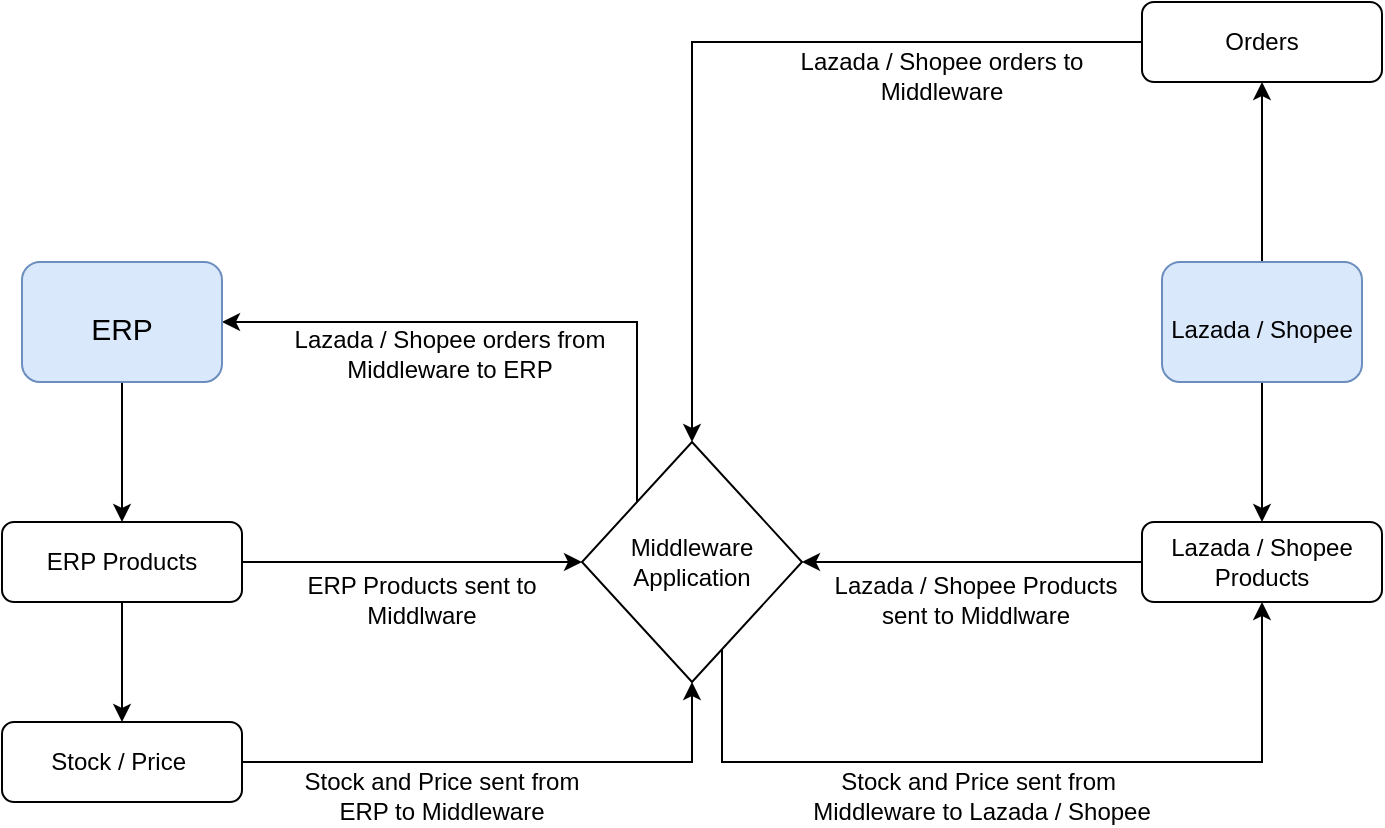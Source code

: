<mxfile version="21.5.2" type="github">
  <diagram id="C5RBs43oDa-KdzZeNtuy" name="Page-1">
    <mxGraphModel dx="954" dy="617" grid="1" gridSize="10" guides="1" tooltips="1" connect="1" arrows="1" fold="1" page="1" pageScale="1" pageWidth="827" pageHeight="1169" math="0" shadow="0">
      <root>
        <mxCell id="WIyWlLk6GJQsqaUBKTNV-0" />
        <mxCell id="WIyWlLk6GJQsqaUBKTNV-1" parent="WIyWlLk6GJQsqaUBKTNV-0" />
        <mxCell id="pgUp7VeLRqDGHtReZ7An-6" style="edgeStyle=orthogonalEdgeStyle;rounded=0;orthogonalLoop=1;jettySize=auto;html=1;entryX=0;entryY=0.5;entryDx=0;entryDy=0;" edge="1" parent="WIyWlLk6GJQsqaUBKTNV-1" source="pgUp7VeLRqDGHtReZ7An-0" target="pgUp7VeLRqDGHtReZ7An-2">
          <mxGeometry relative="1" as="geometry">
            <Array as="points">
              <mxPoint x="320" y="320" />
            </Array>
          </mxGeometry>
        </mxCell>
        <mxCell id="pgUp7VeLRqDGHtReZ7An-16" style="edgeStyle=orthogonalEdgeStyle;rounded=0;orthogonalLoop=1;jettySize=auto;html=1;entryX=0.5;entryY=0;entryDx=0;entryDy=0;" edge="1" parent="WIyWlLk6GJQsqaUBKTNV-1" source="pgUp7VeLRqDGHtReZ7An-0" target="pgUp7VeLRqDGHtReZ7An-15">
          <mxGeometry relative="1" as="geometry" />
        </mxCell>
        <mxCell id="pgUp7VeLRqDGHtReZ7An-0" value="ERP Products" style="rounded=1;whiteSpace=wrap;html=1;fontSize=12;glass=0;strokeWidth=1;shadow=0;" vertex="1" parent="WIyWlLk6GJQsqaUBKTNV-1">
          <mxGeometry x="110" y="300" width="120" height="40" as="geometry" />
        </mxCell>
        <mxCell id="pgUp7VeLRqDGHtReZ7An-10" style="edgeStyle=orthogonalEdgeStyle;rounded=0;orthogonalLoop=1;jettySize=auto;html=1;entryX=1;entryY=0.5;entryDx=0;entryDy=0;" edge="1" parent="WIyWlLk6GJQsqaUBKTNV-1" source="pgUp7VeLRqDGHtReZ7An-1" target="pgUp7VeLRqDGHtReZ7An-2">
          <mxGeometry relative="1" as="geometry" />
        </mxCell>
        <mxCell id="pgUp7VeLRqDGHtReZ7An-1" value="Lazada / Shopee&lt;br&gt;Products" style="rounded=1;whiteSpace=wrap;html=1;fontSize=12;glass=0;strokeWidth=1;shadow=0;" vertex="1" parent="WIyWlLk6GJQsqaUBKTNV-1">
          <mxGeometry x="680" y="300" width="120" height="40" as="geometry" />
        </mxCell>
        <mxCell id="pgUp7VeLRqDGHtReZ7An-26" style="edgeStyle=orthogonalEdgeStyle;rounded=0;orthogonalLoop=1;jettySize=auto;html=1;exitX=0;exitY=0;exitDx=0;exitDy=0;entryX=1;entryY=0.5;entryDx=0;entryDy=0;" edge="1" parent="WIyWlLk6GJQsqaUBKTNV-1" source="pgUp7VeLRqDGHtReZ7An-2" target="pgUp7VeLRqDGHtReZ7An-11">
          <mxGeometry relative="1" as="geometry">
            <Array as="points">
              <mxPoint x="428" y="200" />
            </Array>
          </mxGeometry>
        </mxCell>
        <mxCell id="pgUp7VeLRqDGHtReZ7An-30" style="edgeStyle=orthogonalEdgeStyle;rounded=0;orthogonalLoop=1;jettySize=auto;html=1;exitX=1;exitY=1;exitDx=0;exitDy=0;entryX=0.5;entryY=1;entryDx=0;entryDy=0;" edge="1" parent="WIyWlLk6GJQsqaUBKTNV-1" source="pgUp7VeLRqDGHtReZ7An-2" target="pgUp7VeLRqDGHtReZ7An-1">
          <mxGeometry relative="1" as="geometry">
            <Array as="points">
              <mxPoint x="470" y="350" />
              <mxPoint x="470" y="420" />
              <mxPoint x="740" y="420" />
            </Array>
          </mxGeometry>
        </mxCell>
        <mxCell id="pgUp7VeLRqDGHtReZ7An-2" value="Middleware Application" style="rhombus;whiteSpace=wrap;html=1;" vertex="1" parent="WIyWlLk6GJQsqaUBKTNV-1">
          <mxGeometry x="400" y="260" width="110" height="120" as="geometry" />
        </mxCell>
        <mxCell id="pgUp7VeLRqDGHtReZ7An-13" style="edgeStyle=orthogonalEdgeStyle;rounded=0;orthogonalLoop=1;jettySize=auto;html=1;entryX=0.5;entryY=0;entryDx=0;entryDy=0;" edge="1" parent="WIyWlLk6GJQsqaUBKTNV-1" source="pgUp7VeLRqDGHtReZ7An-11" target="pgUp7VeLRqDGHtReZ7An-0">
          <mxGeometry relative="1" as="geometry" />
        </mxCell>
        <mxCell id="pgUp7VeLRqDGHtReZ7An-11" value="&lt;p style=&quot;line-height: 100%;&quot;&gt;&lt;font style=&quot;font-size: 15px;&quot; color=&quot;#000000&quot;&gt;ERP&lt;/font&gt;&lt;/p&gt;" style="rounded=1;whiteSpace=wrap;html=1;strokeColor=#6c8ebf;fontFamily=Helvetica;fontSize=32;fontColor=default;fillColor=#dae8fc;" vertex="1" parent="WIyWlLk6GJQsqaUBKTNV-1">
          <mxGeometry x="120" y="170" width="100" height="60" as="geometry" />
        </mxCell>
        <mxCell id="pgUp7VeLRqDGHtReZ7An-14" style="edgeStyle=orthogonalEdgeStyle;rounded=0;orthogonalLoop=1;jettySize=auto;html=1;entryX=0.5;entryY=0;entryDx=0;entryDy=0;" edge="1" parent="WIyWlLk6GJQsqaUBKTNV-1" source="pgUp7VeLRqDGHtReZ7An-12" target="pgUp7VeLRqDGHtReZ7An-1">
          <mxGeometry relative="1" as="geometry" />
        </mxCell>
        <mxCell id="pgUp7VeLRqDGHtReZ7An-23" style="edgeStyle=orthogonalEdgeStyle;rounded=0;orthogonalLoop=1;jettySize=auto;html=1;" edge="1" parent="WIyWlLk6GJQsqaUBKTNV-1" source="pgUp7VeLRqDGHtReZ7An-12" target="pgUp7VeLRqDGHtReZ7An-22">
          <mxGeometry relative="1" as="geometry" />
        </mxCell>
        <mxCell id="pgUp7VeLRqDGHtReZ7An-12" value="&lt;p style=&quot;line-height: 100%;&quot;&gt;&lt;font style=&quot;font-size: 12px;&quot; color=&quot;#000000&quot;&gt;Lazada / Shopee&lt;/font&gt;&lt;/p&gt;" style="rounded=1;whiteSpace=wrap;html=1;strokeColor=#6c8ebf;fontFamily=Helvetica;fontSize=32;fontColor=default;fillColor=#dae8fc;" vertex="1" parent="WIyWlLk6GJQsqaUBKTNV-1">
          <mxGeometry x="690" y="170" width="100" height="60" as="geometry" />
        </mxCell>
        <mxCell id="pgUp7VeLRqDGHtReZ7An-17" style="edgeStyle=orthogonalEdgeStyle;rounded=0;orthogonalLoop=1;jettySize=auto;html=1;entryX=0.5;entryY=1;entryDx=0;entryDy=0;" edge="1" parent="WIyWlLk6GJQsqaUBKTNV-1" source="pgUp7VeLRqDGHtReZ7An-15" target="pgUp7VeLRqDGHtReZ7An-2">
          <mxGeometry relative="1" as="geometry" />
        </mxCell>
        <mxCell id="pgUp7VeLRqDGHtReZ7An-15" value="Stock / Price&amp;nbsp;" style="rounded=1;whiteSpace=wrap;html=1;fontSize=12;glass=0;strokeWidth=1;shadow=0;" vertex="1" parent="WIyWlLk6GJQsqaUBKTNV-1">
          <mxGeometry x="110" y="400" width="120" height="40" as="geometry" />
        </mxCell>
        <mxCell id="pgUp7VeLRqDGHtReZ7An-24" style="edgeStyle=orthogonalEdgeStyle;rounded=0;orthogonalLoop=1;jettySize=auto;html=1;entryX=0.5;entryY=0;entryDx=0;entryDy=0;" edge="1" parent="WIyWlLk6GJQsqaUBKTNV-1" source="pgUp7VeLRqDGHtReZ7An-22" target="pgUp7VeLRqDGHtReZ7An-2">
          <mxGeometry relative="1" as="geometry" />
        </mxCell>
        <mxCell id="pgUp7VeLRqDGHtReZ7An-22" value="Orders" style="rounded=1;whiteSpace=wrap;html=1;fontSize=12;glass=0;strokeWidth=1;shadow=0;" vertex="1" parent="WIyWlLk6GJQsqaUBKTNV-1">
          <mxGeometry x="680" y="40" width="120" height="40" as="geometry" />
        </mxCell>
        <mxCell id="pgUp7VeLRqDGHtReZ7An-31" value="Lazada / Shopee orders from Middleware to ERP" style="text;html=1;strokeColor=none;fillColor=none;align=center;verticalAlign=middle;whiteSpace=wrap;rounded=0;" vertex="1" parent="WIyWlLk6GJQsqaUBKTNV-1">
          <mxGeometry x="254" y="201" width="160" height="30" as="geometry" />
        </mxCell>
        <mxCell id="pgUp7VeLRqDGHtReZ7An-32" value="ERP Products sent to Middlware" style="text;html=1;strokeColor=none;fillColor=none;align=center;verticalAlign=middle;whiteSpace=wrap;rounded=0;" vertex="1" parent="WIyWlLk6GJQsqaUBKTNV-1">
          <mxGeometry x="240" y="324" width="160" height="30" as="geometry" />
        </mxCell>
        <mxCell id="pgUp7VeLRqDGHtReZ7An-33" value="Stock and Price sent from ERP to Middleware" style="text;html=1;strokeColor=none;fillColor=none;align=center;verticalAlign=middle;whiteSpace=wrap;rounded=0;" vertex="1" parent="WIyWlLk6GJQsqaUBKTNV-1">
          <mxGeometry x="250" y="422" width="160" height="30" as="geometry" />
        </mxCell>
        <mxCell id="pgUp7VeLRqDGHtReZ7An-34" value="Stock and Price sent from&amp;nbsp; Middleware to Lazada / Shopee" style="text;html=1;strokeColor=none;fillColor=none;align=center;verticalAlign=middle;whiteSpace=wrap;rounded=0;" vertex="1" parent="WIyWlLk6GJQsqaUBKTNV-1">
          <mxGeometry x="510" y="422" width="180" height="30" as="geometry" />
        </mxCell>
        <mxCell id="pgUp7VeLRqDGHtReZ7An-35" value="Lazada / Shopee Products sent to Middlware" style="text;html=1;strokeColor=none;fillColor=none;align=center;verticalAlign=middle;whiteSpace=wrap;rounded=0;" vertex="1" parent="WIyWlLk6GJQsqaUBKTNV-1">
          <mxGeometry x="517" y="324" width="160" height="30" as="geometry" />
        </mxCell>
        <mxCell id="pgUp7VeLRqDGHtReZ7An-36" value="Lazada / Shopee orders to Middleware" style="text;html=1;strokeColor=none;fillColor=none;align=center;verticalAlign=middle;whiteSpace=wrap;rounded=0;" vertex="1" parent="WIyWlLk6GJQsqaUBKTNV-1">
          <mxGeometry x="500" y="62" width="160" height="30" as="geometry" />
        </mxCell>
      </root>
    </mxGraphModel>
  </diagram>
</mxfile>
